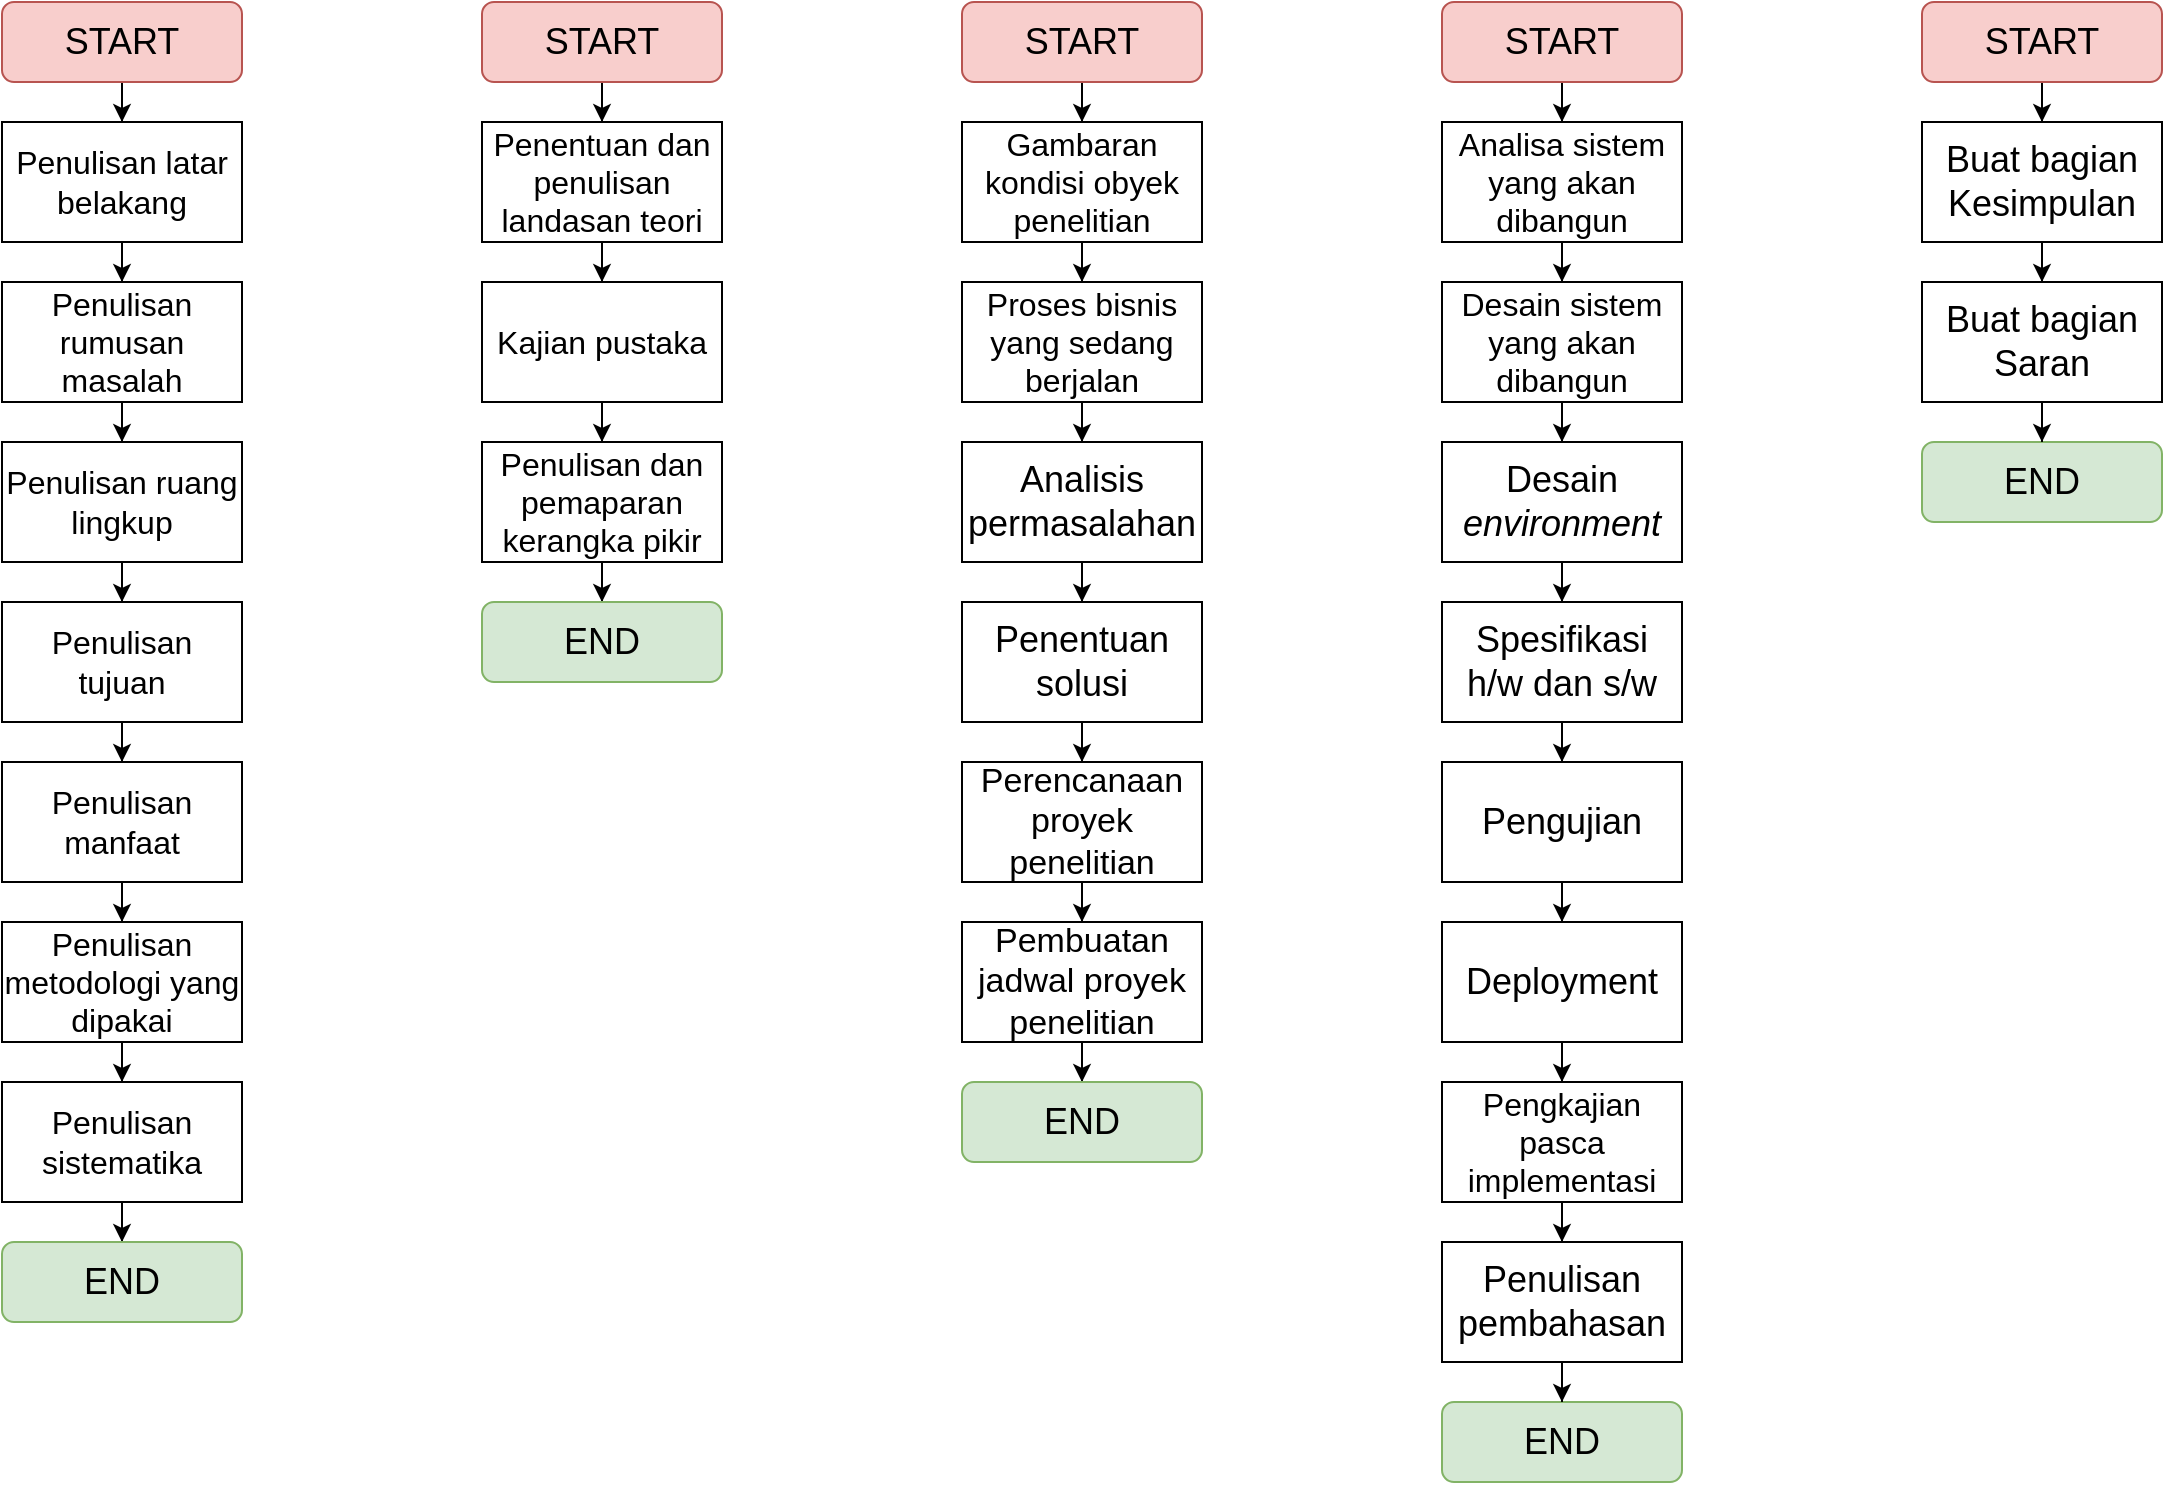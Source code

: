 <mxfile version="17.0.0" type="device"><diagram id="aVhW-DlqPv7U0O5guYC8" name="Page-1"><mxGraphModel dx="1718" dy="463" grid="1" gridSize="10" guides="1" tooltips="1" connect="1" arrows="1" fold="1" page="1" pageScale="1" pageWidth="850" pageHeight="1100" math="0" shadow="0"><root><mxCell id="0"/><mxCell id="1" parent="0"/><mxCell id="vscXQNvctdFhfaIbvkf2-9" style="edgeStyle=orthogonalEdgeStyle;rounded=0;orthogonalLoop=1;jettySize=auto;html=1;entryX=0.5;entryY=0;entryDx=0;entryDy=0;fontSize=18;" edge="1" parent="1" source="vscXQNvctdFhfaIbvkf2-1" target="vscXQNvctdFhfaIbvkf2-3"><mxGeometry relative="1" as="geometry"/></mxCell><mxCell id="vscXQNvctdFhfaIbvkf2-1" value="START" style="rounded=1;whiteSpace=wrap;html=1;fontSize=18;fillColor=#f8cecc;strokeColor=#b85450;" vertex="1" parent="1"><mxGeometry x="160" y="60" width="120" height="40" as="geometry"/></mxCell><mxCell id="vscXQNvctdFhfaIbvkf2-2" value="END" style="rounded=1;whiteSpace=wrap;html=1;fontSize=18;fillColor=#d5e8d4;strokeColor=#82b366;" vertex="1" parent="1"><mxGeometry x="160" y="280" width="120" height="40" as="geometry"/></mxCell><mxCell id="vscXQNvctdFhfaIbvkf2-6" style="edgeStyle=orthogonalEdgeStyle;rounded=0;orthogonalLoop=1;jettySize=auto;html=1;fontSize=18;" edge="1" parent="1" source="vscXQNvctdFhfaIbvkf2-3" target="vscXQNvctdFhfaIbvkf2-4"><mxGeometry relative="1" as="geometry"/></mxCell><mxCell id="vscXQNvctdFhfaIbvkf2-3" value="Buat bagian Kesimpulan" style="rounded=0;whiteSpace=wrap;html=1;fontSize=18;" vertex="1" parent="1"><mxGeometry x="160" y="120" width="120" height="60" as="geometry"/></mxCell><mxCell id="vscXQNvctdFhfaIbvkf2-10" style="edgeStyle=orthogonalEdgeStyle;rounded=0;orthogonalLoop=1;jettySize=auto;html=1;fontSize=18;" edge="1" parent="1" source="vscXQNvctdFhfaIbvkf2-4" target="vscXQNvctdFhfaIbvkf2-2"><mxGeometry relative="1" as="geometry"/></mxCell><mxCell id="vscXQNvctdFhfaIbvkf2-4" value="Buat bagian Saran" style="rounded=0;whiteSpace=wrap;html=1;fontSize=18;" vertex="1" parent="1"><mxGeometry x="160" y="200" width="120" height="60" as="geometry"/></mxCell><mxCell id="vscXQNvctdFhfaIbvkf2-16" style="edgeStyle=orthogonalEdgeStyle;rounded=0;orthogonalLoop=1;jettySize=auto;html=1;fontSize=18;" edge="1" parent="1" source="vscXQNvctdFhfaIbvkf2-11" target="vscXQNvctdFhfaIbvkf2-13"><mxGeometry relative="1" as="geometry"/></mxCell><mxCell id="vscXQNvctdFhfaIbvkf2-11" value="START" style="rounded=1;whiteSpace=wrap;html=1;fontSize=18;fillColor=#f8cecc;strokeColor=#b85450;" vertex="1" parent="1"><mxGeometry x="-80" y="60" width="120" height="40" as="geometry"/></mxCell><mxCell id="vscXQNvctdFhfaIbvkf2-12" value="END" style="rounded=1;whiteSpace=wrap;html=1;fontSize=18;fillColor=#d5e8d4;strokeColor=#82b366;" vertex="1" parent="1"><mxGeometry x="-80" y="760" width="120" height="40" as="geometry"/></mxCell><mxCell id="vscXQNvctdFhfaIbvkf2-21" style="edgeStyle=orthogonalEdgeStyle;rounded=0;orthogonalLoop=1;jettySize=auto;html=1;fontSize=18;" edge="1" parent="1" source="vscXQNvctdFhfaIbvkf2-13" target="vscXQNvctdFhfaIbvkf2-17"><mxGeometry relative="1" as="geometry"/></mxCell><mxCell id="vscXQNvctdFhfaIbvkf2-13" value="Analisa sistem yang akan dibangun" style="rounded=0;whiteSpace=wrap;html=1;fontSize=16;" vertex="1" parent="1"><mxGeometry x="-80" y="120" width="120" height="60" as="geometry"/></mxCell><mxCell id="vscXQNvctdFhfaIbvkf2-22" style="edgeStyle=orthogonalEdgeStyle;rounded=0;orthogonalLoop=1;jettySize=auto;html=1;fontSize=18;" edge="1" parent="1" source="vscXQNvctdFhfaIbvkf2-17" target="vscXQNvctdFhfaIbvkf2-18"><mxGeometry relative="1" as="geometry"/></mxCell><mxCell id="vscXQNvctdFhfaIbvkf2-17" value="Desain sistem yang akan dibangun" style="rounded=0;whiteSpace=wrap;html=1;fontSize=16;" vertex="1" parent="1"><mxGeometry x="-80" y="200" width="120" height="60" as="geometry"/></mxCell><mxCell id="vscXQNvctdFhfaIbvkf2-23" style="edgeStyle=orthogonalEdgeStyle;rounded=0;orthogonalLoop=1;jettySize=auto;html=1;entryX=0.5;entryY=0;entryDx=0;entryDy=0;fontSize=18;" edge="1" parent="1" source="vscXQNvctdFhfaIbvkf2-18" target="vscXQNvctdFhfaIbvkf2-19"><mxGeometry relative="1" as="geometry"/></mxCell><mxCell id="vscXQNvctdFhfaIbvkf2-18" value="Desain &lt;i&gt;environment&lt;/i&gt;" style="rounded=0;whiteSpace=wrap;html=1;fontSize=18;" vertex="1" parent="1"><mxGeometry x="-80" y="280" width="120" height="60" as="geometry"/></mxCell><mxCell id="vscXQNvctdFhfaIbvkf2-24" style="edgeStyle=orthogonalEdgeStyle;rounded=0;orthogonalLoop=1;jettySize=auto;html=1;fontSize=18;" edge="1" parent="1" source="vscXQNvctdFhfaIbvkf2-19" target="vscXQNvctdFhfaIbvkf2-20"><mxGeometry relative="1" as="geometry"/></mxCell><mxCell id="vscXQNvctdFhfaIbvkf2-19" value="Spesifikasi h/w dan s/w" style="rounded=0;whiteSpace=wrap;html=1;fontSize=18;" vertex="1" parent="1"><mxGeometry x="-80" y="360" width="120" height="60" as="geometry"/></mxCell><mxCell id="vscXQNvctdFhfaIbvkf2-27" style="edgeStyle=orthogonalEdgeStyle;rounded=0;orthogonalLoop=1;jettySize=auto;html=1;fontSize=18;" edge="1" parent="1" source="vscXQNvctdFhfaIbvkf2-20" target="vscXQNvctdFhfaIbvkf2-25"><mxGeometry relative="1" as="geometry"/></mxCell><mxCell id="vscXQNvctdFhfaIbvkf2-20" value="Pengujian" style="rounded=0;whiteSpace=wrap;html=1;fontSize=18;" vertex="1" parent="1"><mxGeometry x="-80" y="440" width="120" height="60" as="geometry"/></mxCell><mxCell id="vscXQNvctdFhfaIbvkf2-30" style="edgeStyle=orthogonalEdgeStyle;rounded=0;orthogonalLoop=1;jettySize=auto;html=1;fontSize=16;" edge="1" parent="1" source="vscXQNvctdFhfaIbvkf2-25" target="vscXQNvctdFhfaIbvkf2-28"><mxGeometry relative="1" as="geometry"/></mxCell><mxCell id="vscXQNvctdFhfaIbvkf2-25" value="Deployment" style="rounded=0;whiteSpace=wrap;html=1;fontSize=18;" vertex="1" parent="1"><mxGeometry x="-80" y="520" width="120" height="60" as="geometry"/></mxCell><mxCell id="vscXQNvctdFhfaIbvkf2-31" style="edgeStyle=orthogonalEdgeStyle;rounded=0;orthogonalLoop=1;jettySize=auto;html=1;fontSize=16;" edge="1" parent="1" source="vscXQNvctdFhfaIbvkf2-28" target="vscXQNvctdFhfaIbvkf2-29"><mxGeometry relative="1" as="geometry"/></mxCell><mxCell id="vscXQNvctdFhfaIbvkf2-28" value="Pengkajian pasca implementasi" style="rounded=0;whiteSpace=wrap;html=1;fontSize=16;" vertex="1" parent="1"><mxGeometry x="-80" y="600" width="120" height="60" as="geometry"/></mxCell><mxCell id="vscXQNvctdFhfaIbvkf2-32" style="edgeStyle=orthogonalEdgeStyle;rounded=0;orthogonalLoop=1;jettySize=auto;html=1;fontSize=16;" edge="1" parent="1" source="vscXQNvctdFhfaIbvkf2-29" target="vscXQNvctdFhfaIbvkf2-12"><mxGeometry relative="1" as="geometry"/></mxCell><mxCell id="vscXQNvctdFhfaIbvkf2-29" value="Penulisan pembahasan" style="rounded=0;whiteSpace=wrap;html=1;fontSize=18;" vertex="1" parent="1"><mxGeometry x="-80" y="680" width="120" height="60" as="geometry"/></mxCell><mxCell id="vscXQNvctdFhfaIbvkf2-35" style="edgeStyle=orthogonalEdgeStyle;rounded=0;orthogonalLoop=1;jettySize=auto;html=1;fontSize=16;" edge="1" parent="1" source="vscXQNvctdFhfaIbvkf2-33" target="vscXQNvctdFhfaIbvkf2-34"><mxGeometry relative="1" as="geometry"/></mxCell><mxCell id="vscXQNvctdFhfaIbvkf2-33" value="START" style="rounded=1;whiteSpace=wrap;html=1;fontSize=18;fillColor=#f8cecc;strokeColor=#b85450;" vertex="1" parent="1"><mxGeometry x="-320" y="60" width="120" height="40" as="geometry"/></mxCell><mxCell id="vscXQNvctdFhfaIbvkf2-37" style="edgeStyle=orthogonalEdgeStyle;rounded=0;orthogonalLoop=1;jettySize=auto;html=1;fontSize=16;" edge="1" parent="1" source="vscXQNvctdFhfaIbvkf2-34" target="vscXQNvctdFhfaIbvkf2-36"><mxGeometry relative="1" as="geometry"/></mxCell><mxCell id="vscXQNvctdFhfaIbvkf2-34" value="Gambaran kondisi obyek penelitian" style="rounded=0;whiteSpace=wrap;html=1;fontSize=16;" vertex="1" parent="1"><mxGeometry x="-320" y="120" width="120" height="60" as="geometry"/></mxCell><mxCell id="vscXQNvctdFhfaIbvkf2-39" style="edgeStyle=orthogonalEdgeStyle;rounded=0;orthogonalLoop=1;jettySize=auto;html=1;entryX=0.5;entryY=0;entryDx=0;entryDy=0;fontSize=16;" edge="1" parent="1" source="vscXQNvctdFhfaIbvkf2-36" target="vscXQNvctdFhfaIbvkf2-38"><mxGeometry relative="1" as="geometry"/></mxCell><mxCell id="vscXQNvctdFhfaIbvkf2-36" value="Proses bisnis yang sedang berjalan" style="rounded=0;whiteSpace=wrap;html=1;fontSize=16;" vertex="1" parent="1"><mxGeometry x="-320" y="200" width="120" height="60" as="geometry"/></mxCell><mxCell id="vscXQNvctdFhfaIbvkf2-41" style="edgeStyle=orthogonalEdgeStyle;rounded=0;orthogonalLoop=1;jettySize=auto;html=1;fontSize=16;" edge="1" parent="1" source="vscXQNvctdFhfaIbvkf2-38" target="vscXQNvctdFhfaIbvkf2-40"><mxGeometry relative="1" as="geometry"/></mxCell><mxCell id="vscXQNvctdFhfaIbvkf2-38" value="Analisis permasalahan" style="rounded=0;whiteSpace=wrap;html=1;fontSize=18;" vertex="1" parent="1"><mxGeometry x="-320" y="280" width="120" height="60" as="geometry"/></mxCell><mxCell id="vscXQNvctdFhfaIbvkf2-43" style="edgeStyle=orthogonalEdgeStyle;rounded=0;orthogonalLoop=1;jettySize=auto;html=1;entryX=0.5;entryY=0;entryDx=0;entryDy=0;fontSize=17;" edge="1" parent="1" source="vscXQNvctdFhfaIbvkf2-40" target="vscXQNvctdFhfaIbvkf2-42"><mxGeometry relative="1" as="geometry"/></mxCell><mxCell id="vscXQNvctdFhfaIbvkf2-40" value="Penentuan solusi" style="rounded=0;whiteSpace=wrap;html=1;fontSize=18;" vertex="1" parent="1"><mxGeometry x="-320" y="360" width="120" height="60" as="geometry"/></mxCell><mxCell id="vscXQNvctdFhfaIbvkf2-45" style="edgeStyle=orthogonalEdgeStyle;rounded=0;orthogonalLoop=1;jettySize=auto;html=1;fontSize=17;" edge="1" parent="1" source="vscXQNvctdFhfaIbvkf2-42" target="vscXQNvctdFhfaIbvkf2-44"><mxGeometry relative="1" as="geometry"/></mxCell><mxCell id="vscXQNvctdFhfaIbvkf2-42" value="Perencanaan proyek penelitian" style="rounded=0;whiteSpace=wrap;html=1;fontSize=17;" vertex="1" parent="1"><mxGeometry x="-320" y="440" width="120" height="60" as="geometry"/></mxCell><mxCell id="vscXQNvctdFhfaIbvkf2-47" style="edgeStyle=orthogonalEdgeStyle;rounded=0;orthogonalLoop=1;jettySize=auto;html=1;fontSize=17;" edge="1" parent="1" source="vscXQNvctdFhfaIbvkf2-44" target="vscXQNvctdFhfaIbvkf2-46"><mxGeometry relative="1" as="geometry"/></mxCell><mxCell id="vscXQNvctdFhfaIbvkf2-44" value="Pembuatan jadwal proyek penelitian" style="rounded=0;whiteSpace=wrap;html=1;fontSize=17;" vertex="1" parent="1"><mxGeometry x="-320" y="520" width="120" height="60" as="geometry"/></mxCell><mxCell id="vscXQNvctdFhfaIbvkf2-46" value="END" style="rounded=1;whiteSpace=wrap;html=1;fontSize=18;fillColor=#d5e8d4;strokeColor=#82b366;" vertex="1" parent="1"><mxGeometry x="-320" y="600" width="120" height="40" as="geometry"/></mxCell><mxCell id="vscXQNvctdFhfaIbvkf2-50" style="edgeStyle=orthogonalEdgeStyle;rounded=0;orthogonalLoop=1;jettySize=auto;html=1;fontSize=17;" edge="1" parent="1" source="vscXQNvctdFhfaIbvkf2-48" target="vscXQNvctdFhfaIbvkf2-49"><mxGeometry relative="1" as="geometry"/></mxCell><mxCell id="vscXQNvctdFhfaIbvkf2-48" value="START" style="rounded=1;whiteSpace=wrap;html=1;fontSize=18;fillColor=#f8cecc;strokeColor=#b85450;" vertex="1" parent="1"><mxGeometry x="-560" y="60" width="120" height="40" as="geometry"/></mxCell><mxCell id="vscXQNvctdFhfaIbvkf2-52" style="edgeStyle=orthogonalEdgeStyle;rounded=0;orthogonalLoop=1;jettySize=auto;html=1;fontSize=17;" edge="1" parent="1" source="vscXQNvctdFhfaIbvkf2-49" target="vscXQNvctdFhfaIbvkf2-51"><mxGeometry relative="1" as="geometry"/></mxCell><mxCell id="vscXQNvctdFhfaIbvkf2-49" value="Penentuan dan penulisan landasan teori" style="rounded=0;whiteSpace=wrap;html=1;fontSize=16;" vertex="1" parent="1"><mxGeometry x="-560" y="120" width="120" height="60" as="geometry"/></mxCell><mxCell id="vscXQNvctdFhfaIbvkf2-54" style="edgeStyle=orthogonalEdgeStyle;rounded=0;orthogonalLoop=1;jettySize=auto;html=1;fontSize=17;" edge="1" parent="1" source="vscXQNvctdFhfaIbvkf2-51" target="vscXQNvctdFhfaIbvkf2-53"><mxGeometry relative="1" as="geometry"/></mxCell><mxCell id="vscXQNvctdFhfaIbvkf2-51" value="Kajian pustaka" style="rounded=0;whiteSpace=wrap;html=1;fontSize=16;" vertex="1" parent="1"><mxGeometry x="-560" y="200" width="120" height="60" as="geometry"/></mxCell><mxCell id="vscXQNvctdFhfaIbvkf2-56" style="edgeStyle=orthogonalEdgeStyle;rounded=0;orthogonalLoop=1;jettySize=auto;html=1;fontSize=17;" edge="1" parent="1" source="vscXQNvctdFhfaIbvkf2-53" target="vscXQNvctdFhfaIbvkf2-55"><mxGeometry relative="1" as="geometry"/></mxCell><mxCell id="vscXQNvctdFhfaIbvkf2-53" value="Penulisan dan pemaparan kerangka pikir" style="rounded=0;whiteSpace=wrap;html=1;fontSize=16;" vertex="1" parent="1"><mxGeometry x="-560" y="280" width="120" height="60" as="geometry"/></mxCell><mxCell id="vscXQNvctdFhfaIbvkf2-55" value="END" style="rounded=1;whiteSpace=wrap;html=1;fontSize=18;fillColor=#d5e8d4;strokeColor=#82b366;" vertex="1" parent="1"><mxGeometry x="-560" y="360" width="120" height="40" as="geometry"/></mxCell><mxCell id="vscXQNvctdFhfaIbvkf2-59" style="edgeStyle=orthogonalEdgeStyle;rounded=0;orthogonalLoop=1;jettySize=auto;html=1;fontSize=17;" edge="1" parent="1" source="vscXQNvctdFhfaIbvkf2-57" target="vscXQNvctdFhfaIbvkf2-58"><mxGeometry relative="1" as="geometry"/></mxCell><mxCell id="vscXQNvctdFhfaIbvkf2-57" value="START" style="rounded=1;whiteSpace=wrap;html=1;fontSize=18;fillColor=#f8cecc;strokeColor=#b85450;" vertex="1" parent="1"><mxGeometry x="-800" y="60" width="120" height="40" as="geometry"/></mxCell><mxCell id="vscXQNvctdFhfaIbvkf2-73" style="edgeStyle=orthogonalEdgeStyle;rounded=0;orthogonalLoop=1;jettySize=auto;html=1;fontSize=17;" edge="1" parent="1" source="vscXQNvctdFhfaIbvkf2-58" target="vscXQNvctdFhfaIbvkf2-60"><mxGeometry relative="1" as="geometry"/></mxCell><mxCell id="vscXQNvctdFhfaIbvkf2-58" value="Penulisan latar belakang" style="rounded=0;whiteSpace=wrap;html=1;fontSize=16;" vertex="1" parent="1"><mxGeometry x="-800" y="120" width="120" height="60" as="geometry"/></mxCell><mxCell id="vscXQNvctdFhfaIbvkf2-72" style="edgeStyle=orthogonalEdgeStyle;rounded=0;orthogonalLoop=1;jettySize=auto;html=1;fontSize=17;" edge="1" parent="1" source="vscXQNvctdFhfaIbvkf2-60" target="vscXQNvctdFhfaIbvkf2-61"><mxGeometry relative="1" as="geometry"/></mxCell><mxCell id="vscXQNvctdFhfaIbvkf2-60" value="Penulisan rumusan masalah" style="rounded=0;whiteSpace=wrap;html=1;fontSize=16;" vertex="1" parent="1"><mxGeometry x="-800" y="200" width="120" height="60" as="geometry"/></mxCell><mxCell id="vscXQNvctdFhfaIbvkf2-71" style="edgeStyle=orthogonalEdgeStyle;rounded=0;orthogonalLoop=1;jettySize=auto;html=1;fontSize=17;" edge="1" parent="1" source="vscXQNvctdFhfaIbvkf2-61" target="vscXQNvctdFhfaIbvkf2-62"><mxGeometry relative="1" as="geometry"/></mxCell><mxCell id="vscXQNvctdFhfaIbvkf2-61" value="Penulisan ruang lingkup" style="rounded=0;whiteSpace=wrap;html=1;fontSize=16;" vertex="1" parent="1"><mxGeometry x="-800" y="280" width="120" height="60" as="geometry"/></mxCell><mxCell id="vscXQNvctdFhfaIbvkf2-70" style="edgeStyle=orthogonalEdgeStyle;rounded=0;orthogonalLoop=1;jettySize=auto;html=1;fontSize=17;" edge="1" parent="1" source="vscXQNvctdFhfaIbvkf2-62" target="vscXQNvctdFhfaIbvkf2-63"><mxGeometry relative="1" as="geometry"/></mxCell><mxCell id="vscXQNvctdFhfaIbvkf2-62" value="Penulisan tujuan" style="rounded=0;whiteSpace=wrap;html=1;fontSize=16;" vertex="1" parent="1"><mxGeometry x="-800" y="360" width="120" height="60" as="geometry"/></mxCell><mxCell id="vscXQNvctdFhfaIbvkf2-69" style="edgeStyle=orthogonalEdgeStyle;rounded=0;orthogonalLoop=1;jettySize=auto;html=1;fontSize=17;" edge="1" parent="1" source="vscXQNvctdFhfaIbvkf2-63" target="vscXQNvctdFhfaIbvkf2-64"><mxGeometry relative="1" as="geometry"/></mxCell><mxCell id="vscXQNvctdFhfaIbvkf2-63" value="Penulisan manfaat" style="rounded=0;whiteSpace=wrap;html=1;fontSize=16;" vertex="1" parent="1"><mxGeometry x="-800" y="440" width="120" height="60" as="geometry"/></mxCell><mxCell id="vscXQNvctdFhfaIbvkf2-68" style="edgeStyle=orthogonalEdgeStyle;rounded=0;orthogonalLoop=1;jettySize=auto;html=1;fontSize=17;" edge="1" parent="1" source="vscXQNvctdFhfaIbvkf2-64" target="vscXQNvctdFhfaIbvkf2-65"><mxGeometry relative="1" as="geometry"/></mxCell><mxCell id="vscXQNvctdFhfaIbvkf2-64" value="Penulisan metodologi yang dipakai" style="rounded=0;whiteSpace=wrap;html=1;fontSize=16;" vertex="1" parent="1"><mxGeometry x="-800" y="520" width="120" height="60" as="geometry"/></mxCell><mxCell id="vscXQNvctdFhfaIbvkf2-67" style="edgeStyle=orthogonalEdgeStyle;rounded=0;orthogonalLoop=1;jettySize=auto;html=1;fontSize=17;" edge="1" parent="1" source="vscXQNvctdFhfaIbvkf2-65" target="vscXQNvctdFhfaIbvkf2-66"><mxGeometry relative="1" as="geometry"/></mxCell><mxCell id="vscXQNvctdFhfaIbvkf2-65" value="Penulisan sistematika" style="rounded=0;whiteSpace=wrap;html=1;fontSize=16;" vertex="1" parent="1"><mxGeometry x="-800" y="600" width="120" height="60" as="geometry"/></mxCell><mxCell id="vscXQNvctdFhfaIbvkf2-66" value="END" style="rounded=1;whiteSpace=wrap;html=1;fontSize=18;fillColor=#d5e8d4;strokeColor=#82b366;" vertex="1" parent="1"><mxGeometry x="-800" y="680" width="120" height="40" as="geometry"/></mxCell></root></mxGraphModel></diagram></mxfile>